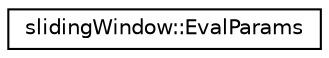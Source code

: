 digraph "Graphical Class Hierarchy"
{
  edge [fontname="Helvetica",fontsize="10",labelfontname="Helvetica",labelfontsize="10"];
  node [fontname="Helvetica",fontsize="10",shape=record];
  rankdir="LR";
  Node0 [label="slidingWindow::EvalParams",height=0.2,width=0.4,color="black", fillcolor="white", style="filled",URL="$structslidingWindow_1_1EvalParams.html"];
}
